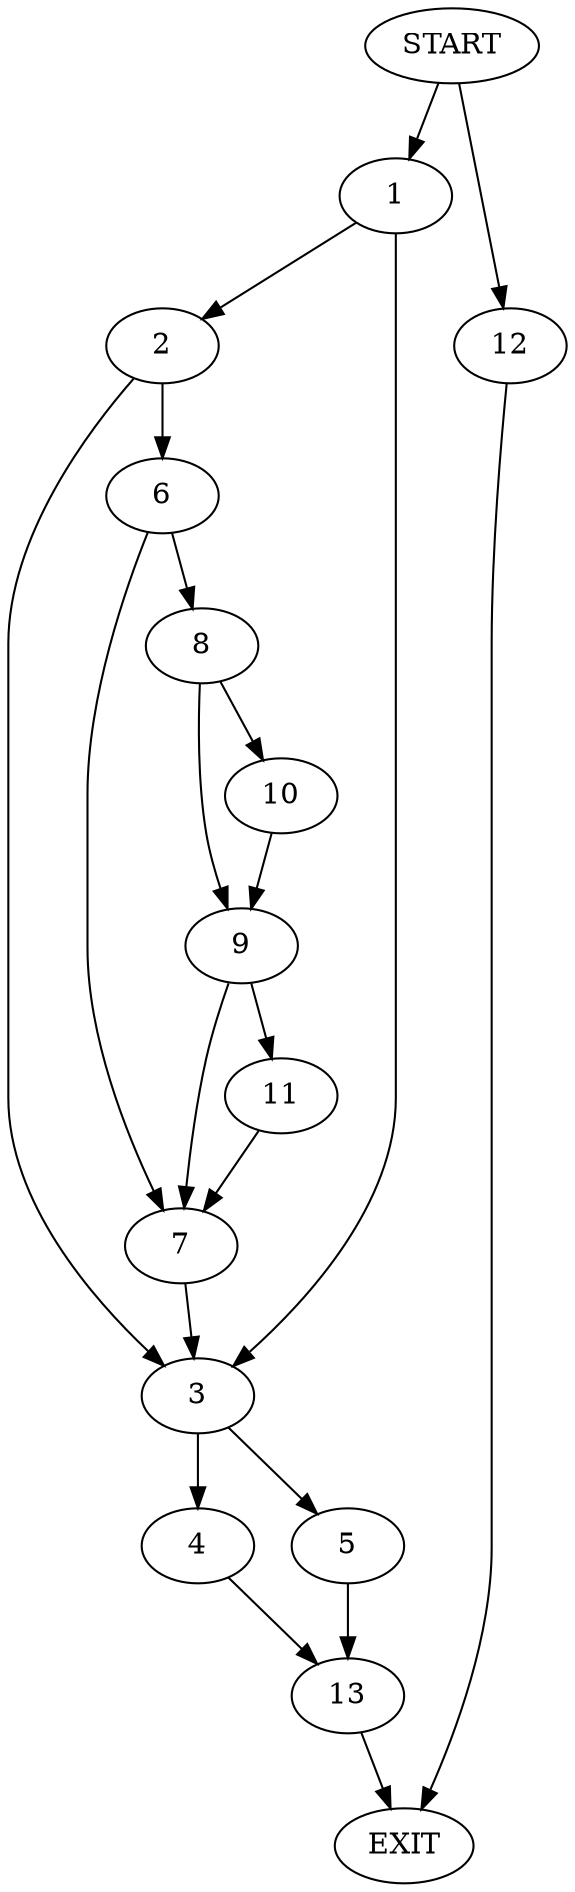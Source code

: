 digraph {
0 [label="START"]
14 [label="EXIT"]
0 -> 1
1 -> 2
1 -> 3
3 -> 4
3 -> 5
2 -> 6
2 -> 3
6 -> 7
6 -> 8
7 -> 3
8 -> 9
8 -> 10
9 -> 11
9 -> 7
10 -> 9
11 -> 7
0 -> 12
12 -> 14
5 -> 13
4 -> 13
13 -> 14
}
